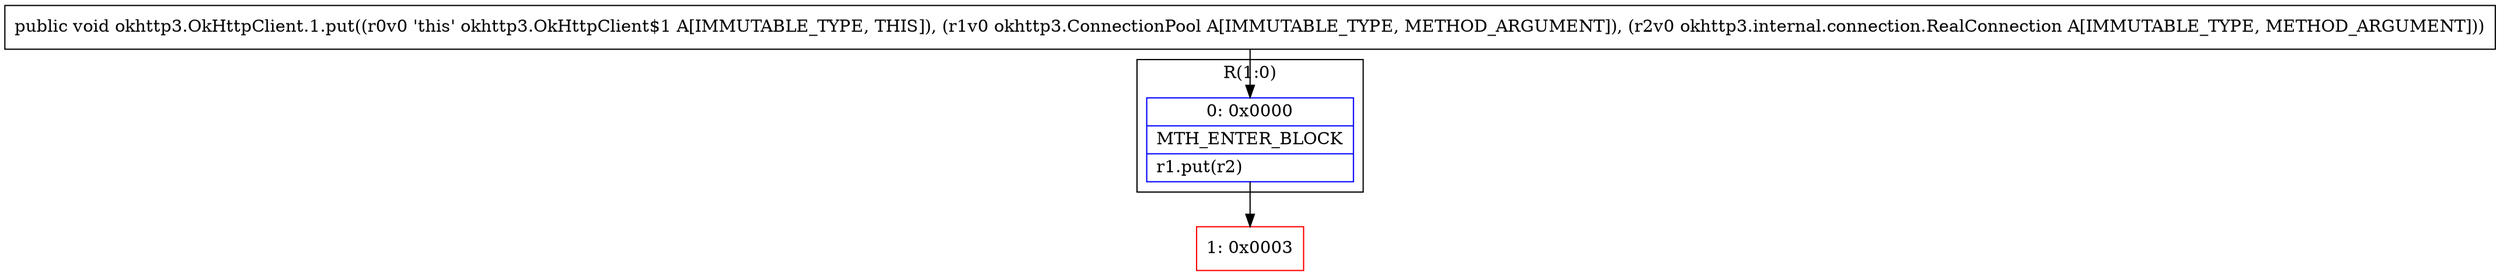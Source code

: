 digraph "CFG forokhttp3.OkHttpClient.1.put(Lokhttp3\/ConnectionPool;Lokhttp3\/internal\/connection\/RealConnection;)V" {
subgraph cluster_Region_1403517029 {
label = "R(1:0)";
node [shape=record,color=blue];
Node_0 [shape=record,label="{0\:\ 0x0000|MTH_ENTER_BLOCK\l|r1.put(r2)\l}"];
}
Node_1 [shape=record,color=red,label="{1\:\ 0x0003}"];
MethodNode[shape=record,label="{public void okhttp3.OkHttpClient.1.put((r0v0 'this' okhttp3.OkHttpClient$1 A[IMMUTABLE_TYPE, THIS]), (r1v0 okhttp3.ConnectionPool A[IMMUTABLE_TYPE, METHOD_ARGUMENT]), (r2v0 okhttp3.internal.connection.RealConnection A[IMMUTABLE_TYPE, METHOD_ARGUMENT])) }"];
MethodNode -> Node_0;
Node_0 -> Node_1;
}

